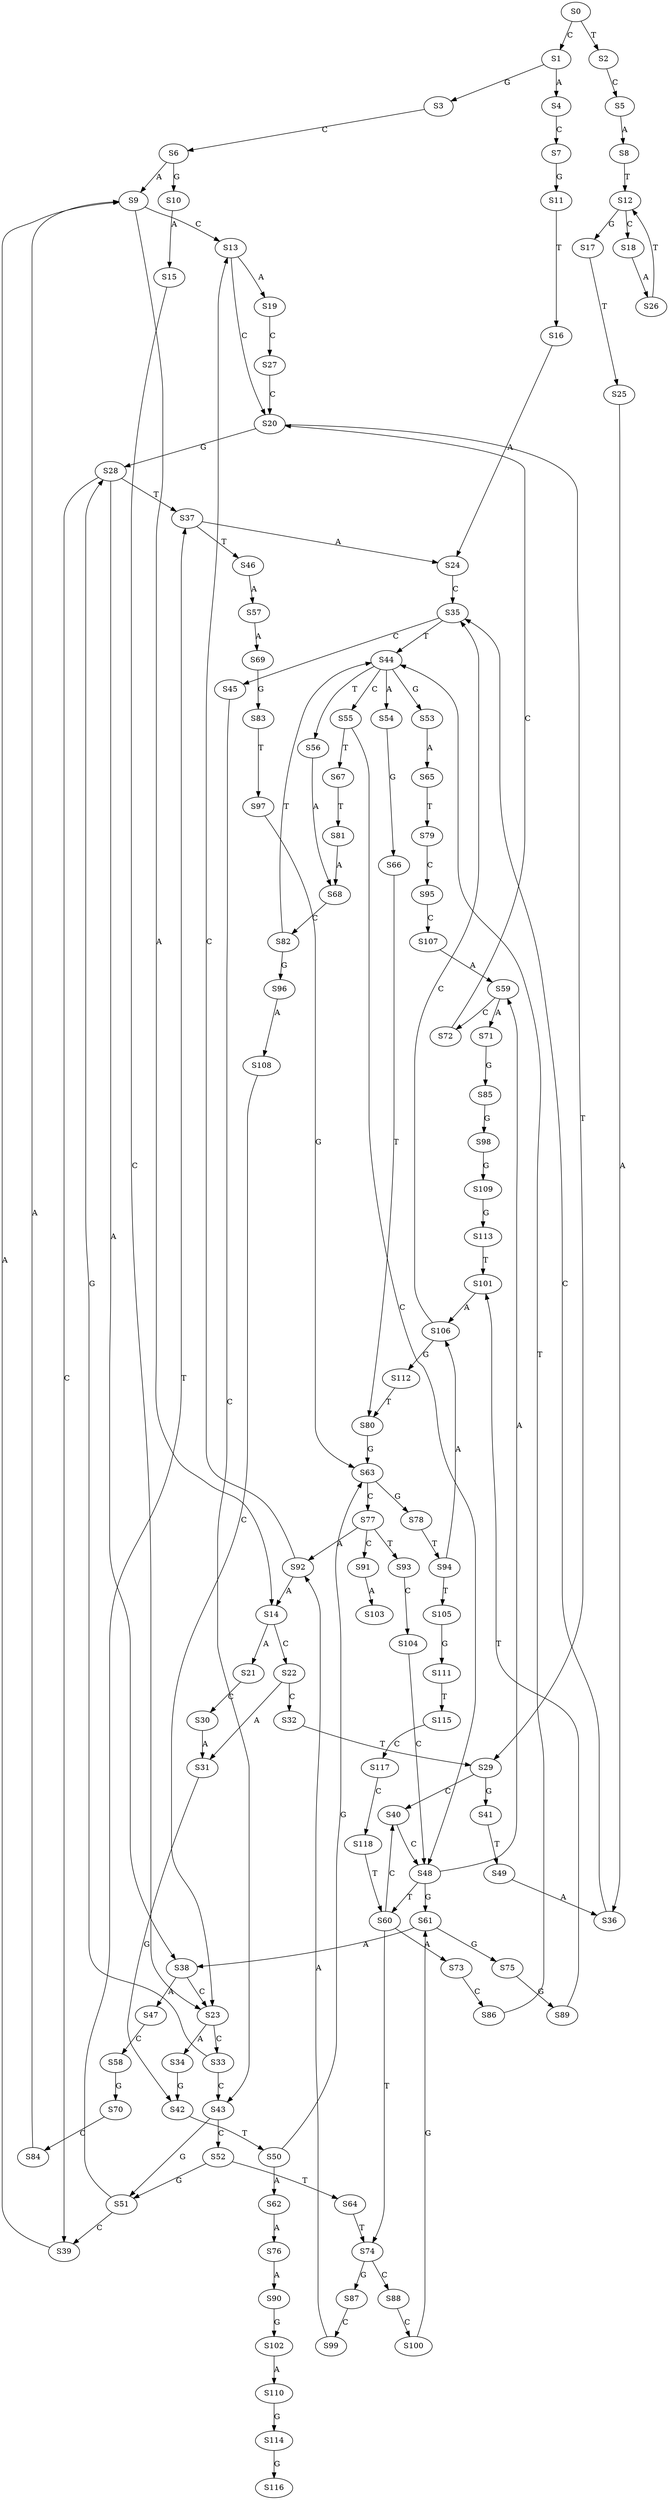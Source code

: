 strict digraph  {
	S0 -> S1 [ label = C ];
	S0 -> S2 [ label = T ];
	S1 -> S3 [ label = G ];
	S1 -> S4 [ label = A ];
	S2 -> S5 [ label = C ];
	S3 -> S6 [ label = C ];
	S4 -> S7 [ label = C ];
	S5 -> S8 [ label = A ];
	S6 -> S9 [ label = A ];
	S6 -> S10 [ label = G ];
	S7 -> S11 [ label = G ];
	S8 -> S12 [ label = T ];
	S9 -> S13 [ label = C ];
	S9 -> S14 [ label = A ];
	S10 -> S15 [ label = A ];
	S11 -> S16 [ label = T ];
	S12 -> S17 [ label = G ];
	S12 -> S18 [ label = C ];
	S13 -> S19 [ label = A ];
	S13 -> S20 [ label = C ];
	S14 -> S21 [ label = A ];
	S14 -> S22 [ label = C ];
	S15 -> S23 [ label = C ];
	S16 -> S24 [ label = A ];
	S17 -> S25 [ label = T ];
	S18 -> S26 [ label = A ];
	S19 -> S27 [ label = C ];
	S20 -> S28 [ label = G ];
	S20 -> S29 [ label = T ];
	S21 -> S30 [ label = C ];
	S22 -> S31 [ label = A ];
	S22 -> S32 [ label = C ];
	S23 -> S33 [ label = C ];
	S23 -> S34 [ label = A ];
	S24 -> S35 [ label = C ];
	S25 -> S36 [ label = A ];
	S26 -> S12 [ label = T ];
	S27 -> S20 [ label = C ];
	S28 -> S37 [ label = T ];
	S28 -> S38 [ label = A ];
	S28 -> S39 [ label = C ];
	S29 -> S40 [ label = C ];
	S29 -> S41 [ label = G ];
	S30 -> S31 [ label = A ];
	S31 -> S42 [ label = G ];
	S32 -> S29 [ label = T ];
	S33 -> S28 [ label = G ];
	S33 -> S43 [ label = C ];
	S34 -> S42 [ label = G ];
	S35 -> S44 [ label = T ];
	S35 -> S45 [ label = C ];
	S36 -> S35 [ label = C ];
	S37 -> S46 [ label = T ];
	S37 -> S24 [ label = A ];
	S38 -> S47 [ label = A ];
	S38 -> S23 [ label = C ];
	S39 -> S9 [ label = A ];
	S40 -> S48 [ label = C ];
	S41 -> S49 [ label = T ];
	S42 -> S50 [ label = T ];
	S43 -> S51 [ label = G ];
	S43 -> S52 [ label = C ];
	S44 -> S53 [ label = G ];
	S44 -> S54 [ label = A ];
	S44 -> S55 [ label = C ];
	S44 -> S56 [ label = T ];
	S45 -> S43 [ label = C ];
	S46 -> S57 [ label = A ];
	S47 -> S58 [ label = C ];
	S48 -> S59 [ label = A ];
	S48 -> S60 [ label = T ];
	S48 -> S61 [ label = G ];
	S49 -> S36 [ label = A ];
	S50 -> S62 [ label = A ];
	S50 -> S63 [ label = G ];
	S51 -> S39 [ label = C ];
	S51 -> S37 [ label = T ];
	S52 -> S64 [ label = T ];
	S52 -> S51 [ label = G ];
	S53 -> S65 [ label = A ];
	S54 -> S66 [ label = G ];
	S55 -> S48 [ label = C ];
	S55 -> S67 [ label = T ];
	S56 -> S68 [ label = A ];
	S57 -> S69 [ label = A ];
	S58 -> S70 [ label = G ];
	S59 -> S71 [ label = A ];
	S59 -> S72 [ label = C ];
	S60 -> S73 [ label = A ];
	S60 -> S74 [ label = T ];
	S60 -> S40 [ label = C ];
	S61 -> S75 [ label = G ];
	S61 -> S38 [ label = A ];
	S62 -> S76 [ label = A ];
	S63 -> S77 [ label = C ];
	S63 -> S78 [ label = G ];
	S64 -> S74 [ label = T ];
	S65 -> S79 [ label = T ];
	S66 -> S80 [ label = T ];
	S67 -> S81 [ label = T ];
	S68 -> S82 [ label = C ];
	S69 -> S83 [ label = G ];
	S70 -> S84 [ label = C ];
	S71 -> S85 [ label = G ];
	S72 -> S20 [ label = C ];
	S73 -> S86 [ label = C ];
	S74 -> S87 [ label = G ];
	S74 -> S88 [ label = C ];
	S75 -> S89 [ label = G ];
	S76 -> S90 [ label = A ];
	S77 -> S91 [ label = C ];
	S77 -> S92 [ label = A ];
	S77 -> S93 [ label = T ];
	S78 -> S94 [ label = T ];
	S79 -> S95 [ label = C ];
	S80 -> S63 [ label = G ];
	S81 -> S68 [ label = A ];
	S82 -> S96 [ label = G ];
	S82 -> S44 [ label = T ];
	S83 -> S97 [ label = T ];
	S84 -> S9 [ label = A ];
	S85 -> S98 [ label = G ];
	S86 -> S44 [ label = T ];
	S87 -> S99 [ label = C ];
	S88 -> S100 [ label = C ];
	S89 -> S101 [ label = T ];
	S90 -> S102 [ label = G ];
	S91 -> S103 [ label = A ];
	S92 -> S13 [ label = C ];
	S92 -> S14 [ label = A ];
	S93 -> S104 [ label = C ];
	S94 -> S105 [ label = T ];
	S94 -> S106 [ label = A ];
	S95 -> S107 [ label = C ];
	S96 -> S108 [ label = A ];
	S97 -> S63 [ label = G ];
	S98 -> S109 [ label = G ];
	S99 -> S92 [ label = A ];
	S100 -> S61 [ label = G ];
	S101 -> S106 [ label = A ];
	S102 -> S110 [ label = A ];
	S104 -> S48 [ label = C ];
	S105 -> S111 [ label = G ];
	S106 -> S112 [ label = G ];
	S106 -> S35 [ label = C ];
	S107 -> S59 [ label = A ];
	S108 -> S23 [ label = C ];
	S109 -> S113 [ label = G ];
	S110 -> S114 [ label = G ];
	S111 -> S115 [ label = T ];
	S112 -> S80 [ label = T ];
	S113 -> S101 [ label = T ];
	S114 -> S116 [ label = G ];
	S115 -> S117 [ label = C ];
	S117 -> S118 [ label = C ];
	S118 -> S60 [ label = T ];
}
